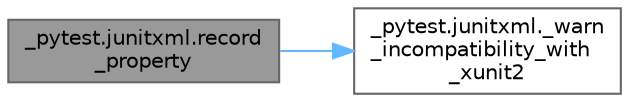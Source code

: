 digraph "_pytest.junitxml.record_property"
{
 // LATEX_PDF_SIZE
  bgcolor="transparent";
  edge [fontname=Helvetica,fontsize=10,labelfontname=Helvetica,labelfontsize=10];
  node [fontname=Helvetica,fontsize=10,shape=box,height=0.2,width=0.4];
  rankdir="LR";
  Node1 [id="Node000001",label="_pytest.junitxml.record\l_property",height=0.2,width=0.4,color="gray40", fillcolor="grey60", style="filled", fontcolor="black",tooltip=" "];
  Node1 -> Node2 [id="edge1_Node000001_Node000002",color="steelblue1",style="solid",tooltip=" "];
  Node2 [id="Node000002",label="_pytest.junitxml._warn\l_incompatibility_with\l_xunit2",height=0.2,width=0.4,color="grey40", fillcolor="white", style="filled",URL="$namespace__pytest_1_1junitxml.html#a060a8970c8f37fbb1324a0788ef414af",tooltip=" "];
}
